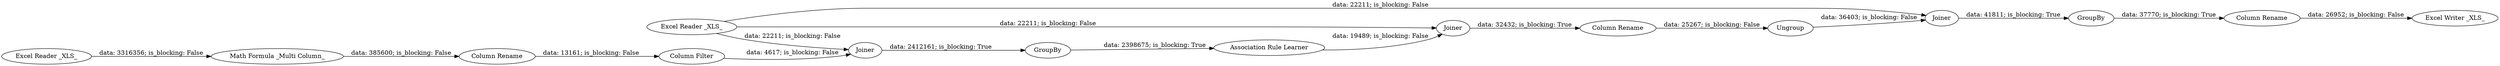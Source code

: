 digraph {
	"-7481457123789596194_12" [label=Ungroup]
	"-7481457123789596194_8" [label="Association Rule Learner"]
	"-7481457123789596194_16" [label="Excel Writer _XLS_"]
	"-7481457123789596194_4" [label="Column Rename"]
	"-7481457123789596194_3" [label="Math Formula _Multi Column_"]
	"-7481457123789596194_1" [label="Excel Reader _XLS_"]
	"-7481457123789596194_11" [label="Column Rename"]
	"-7481457123789596194_13" [label=Joiner]
	"-7481457123789596194_14" [label=GroupBy]
	"-7481457123789596194_10" [label="Excel Reader _XLS_"]
	"-7481457123789596194_7" [label=Joiner]
	"-7481457123789596194_2" [label=GroupBy]
	"-7481457123789596194_15" [label="Column Rename"]
	"-7481457123789596194_5" [label="Column Filter"]
	"-7481457123789596194_9" [label=Joiner]
	"-7481457123789596194_15" -> "-7481457123789596194_16" [label="data: 26952; is_blocking: False"]
	"-7481457123789596194_11" -> "-7481457123789596194_12" [label="data: 25267; is_blocking: False"]
	"-7481457123789596194_14" -> "-7481457123789596194_15" [label="data: 37770; is_blocking: True"]
	"-7481457123789596194_10" -> "-7481457123789596194_9" [label="data: 22211; is_blocking: False"]
	"-7481457123789596194_2" -> "-7481457123789596194_8" [label="data: 2398675; is_blocking: True"]
	"-7481457123789596194_4" -> "-7481457123789596194_5" [label="data: 13161; is_blocking: False"]
	"-7481457123789596194_7" -> "-7481457123789596194_2" [label="data: 2412161; is_blocking: True"]
	"-7481457123789596194_10" -> "-7481457123789596194_13" [label="data: 22211; is_blocking: False"]
	"-7481457123789596194_13" -> "-7481457123789596194_14" [label="data: 41811; is_blocking: True"]
	"-7481457123789596194_1" -> "-7481457123789596194_3" [label="data: 3316356; is_blocking: False"]
	"-7481457123789596194_12" -> "-7481457123789596194_13" [label="data: 36403; is_blocking: False"]
	"-7481457123789596194_3" -> "-7481457123789596194_4" [label="data: 385600; is_blocking: False"]
	"-7481457123789596194_10" -> "-7481457123789596194_7" [label="data: 22211; is_blocking: False"]
	"-7481457123789596194_5" -> "-7481457123789596194_7" [label="data: 4617; is_blocking: False"]
	"-7481457123789596194_9" -> "-7481457123789596194_11" [label="data: 32432; is_blocking: True"]
	"-7481457123789596194_8" -> "-7481457123789596194_9" [label="data: 19489; is_blocking: False"]
	rankdir=LR
}
